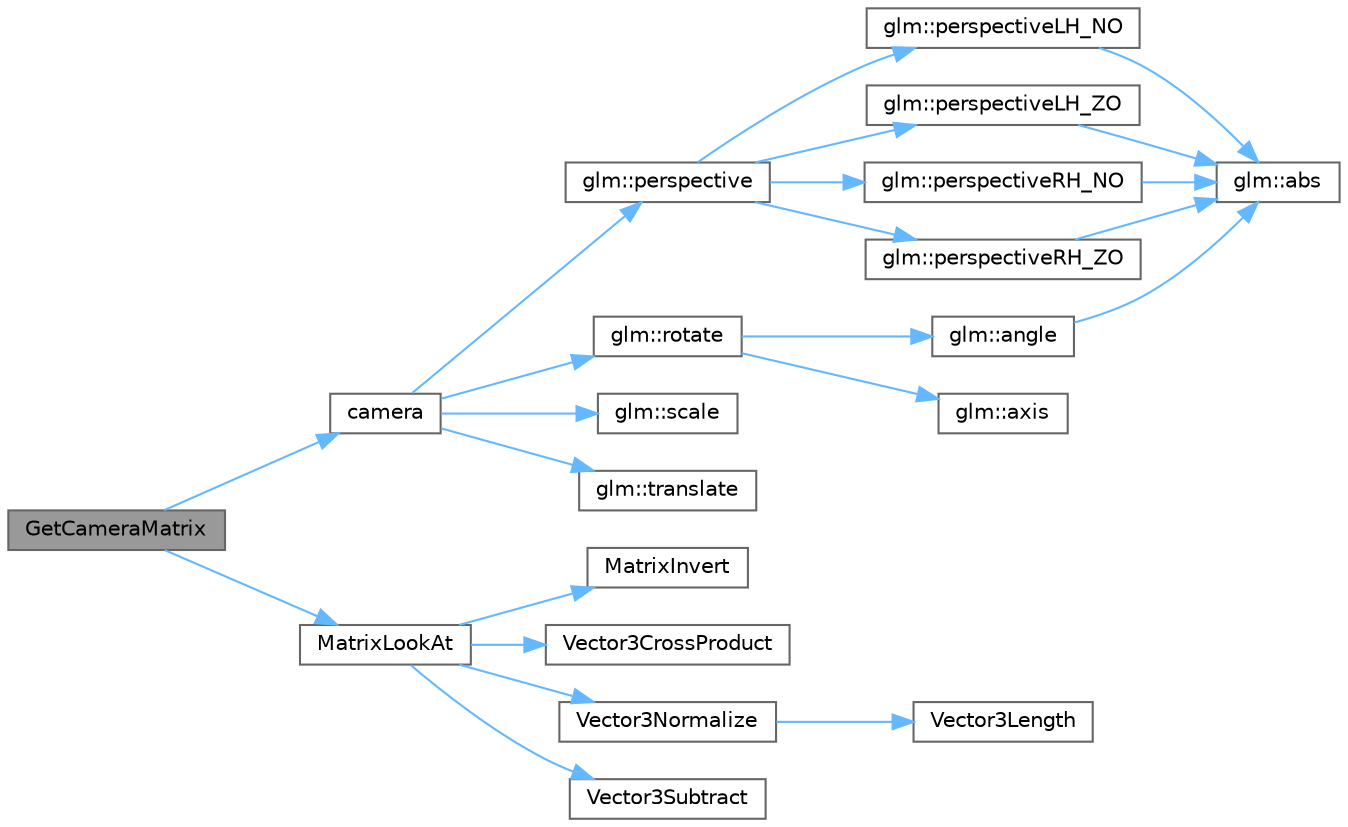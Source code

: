 digraph "GetCameraMatrix"
{
 // LATEX_PDF_SIZE
  bgcolor="transparent";
  edge [fontname=Helvetica,fontsize=10,labelfontname=Helvetica,labelfontsize=10];
  node [fontname=Helvetica,fontsize=10,shape=box,height=0.2,width=0.4];
  rankdir="LR";
  Node1 [id="Node000001",label="GetCameraMatrix",height=0.2,width=0.4,color="gray40", fillcolor="grey60", style="filled", fontcolor="black",tooltip=" "];
  Node1 -> Node2 [id="edge45_Node000001_Node000002",color="steelblue1",style="solid",tooltip=" "];
  Node2 [id="Node000002",label="camera",height=0.2,width=0.4,color="grey40", fillcolor="white", style="filled",URL="$_classes_2lib_2glm_2test_2cmake_2test__find__glm_8cpp.html#a8f389d10179adf56cc907127d615c000",tooltip=" "];
  Node2 -> Node3 [id="edge46_Node000002_Node000003",color="steelblue1",style="solid",tooltip=" "];
  Node3 [id="Node000003",label="glm::perspective",height=0.2,width=0.4,color="grey40", fillcolor="white", style="filled",URL="$group__ext__matrix__clip__space.html#ga9e13be491fd69a438c8fda440cf0156e",tooltip=" "];
  Node3 -> Node4 [id="edge47_Node000003_Node000004",color="steelblue1",style="solid",tooltip=" "];
  Node4 [id="Node000004",label="glm::perspectiveLH_NO",height=0.2,width=0.4,color="grey40", fillcolor="white", style="filled",URL="$group__ext__matrix__clip__space.html#gaaf666c22f31e443004f2192706ef4fdc",tooltip=" "];
  Node4 -> Node5 [id="edge48_Node000004_Node000005",color="steelblue1",style="solid",tooltip=" "];
  Node5 [id="Node000005",label="glm::abs",height=0.2,width=0.4,color="grey40", fillcolor="white", style="filled",URL="$group__core__func__common.html#ga439e60a72eadecfeda2df5449c613a64",tooltip=" "];
  Node3 -> Node6 [id="edge49_Node000003_Node000006",color="steelblue1",style="solid",tooltip=" "];
  Node6 [id="Node000006",label="glm::perspectiveLH_ZO",height=0.2,width=0.4,color="grey40", fillcolor="white", style="filled",URL="$group__ext__matrix__clip__space.html#ga947bfc6e136d0a6bc75b8a0fa10f568d",tooltip=" "];
  Node6 -> Node5 [id="edge50_Node000006_Node000005",color="steelblue1",style="solid",tooltip=" "];
  Node3 -> Node7 [id="edge51_Node000003_Node000007",color="steelblue1",style="solid",tooltip=" "];
  Node7 [id="Node000007",label="glm::perspectiveRH_NO",height=0.2,width=0.4,color="grey40", fillcolor="white", style="filled",URL="$group__ext__matrix__clip__space.html#ga68eacfaf3cbfbc7a5465a9a0e4701ce6",tooltip=" "];
  Node7 -> Node5 [id="edge52_Node000007_Node000005",color="steelblue1",style="solid",tooltip=" "];
  Node3 -> Node8 [id="edge53_Node000003_Node000008",color="steelblue1",style="solid",tooltip=" "];
  Node8 [id="Node000008",label="glm::perspectiveRH_ZO",height=0.2,width=0.4,color="grey40", fillcolor="white", style="filled",URL="$group__ext__matrix__clip__space.html#ga703204a33716e0eefc1a6ff383ab62ed",tooltip=" "];
  Node8 -> Node5 [id="edge54_Node000008_Node000005",color="steelblue1",style="solid",tooltip=" "];
  Node2 -> Node9 [id="edge55_Node000002_Node000009",color="steelblue1",style="solid",tooltip=" "];
  Node9 [id="Node000009",label="glm::rotate",height=0.2,width=0.4,color="grey40", fillcolor="white", style="filled",URL="$group__ext__matrix__transform.html#ga42613eb0c7deb5f5188fc159df6c8950",tooltip=" "];
  Node9 -> Node10 [id="edge56_Node000009_Node000010",color="steelblue1",style="solid",tooltip=" "];
  Node10 [id="Node000010",label="glm::angle",height=0.2,width=0.4,color="grey40", fillcolor="white", style="filled",URL="$group__ext__quaternion__trigonometric.html#ga8aa248b31d5ade470c87304df5eb7bd8",tooltip=" "];
  Node10 -> Node5 [id="edge57_Node000010_Node000005",color="steelblue1",style="solid",tooltip=" "];
  Node9 -> Node11 [id="edge58_Node000009_Node000011",color="steelblue1",style="solid",tooltip=" "];
  Node11 [id="Node000011",label="glm::axis",height=0.2,width=0.4,color="grey40", fillcolor="white", style="filled",URL="$group__ext__quaternion__trigonometric.html#gac2b65b953ea72827e172fc39035964a7",tooltip=" "];
  Node2 -> Node12 [id="edge59_Node000002_Node000012",color="steelblue1",style="solid",tooltip=" "];
  Node12 [id="Node000012",label="glm::scale",height=0.2,width=0.4,color="grey40", fillcolor="white", style="filled",URL="$group__ext__matrix__transform.html#gaae2f8b2080622b24b85e1096748599b6",tooltip=" "];
  Node2 -> Node13 [id="edge60_Node000002_Node000013",color="steelblue1",style="solid",tooltip=" "];
  Node13 [id="Node000013",label="glm::translate",height=0.2,width=0.4,color="grey40", fillcolor="white", style="filled",URL="$group__ext__matrix__transform.html#ga67d8473d6b293d1bb2b4eaf249795cab",tooltip=" "];
  Node1 -> Node14 [id="edge61_Node000001_Node000014",color="steelblue1",style="solid",tooltip=" "];
  Node14 [id="Node000014",label="MatrixLookAt",height=0.2,width=0.4,color="grey40", fillcolor="white", style="filled",URL="$_classes_2lib_2raylib_2src_2raymath_8h.html#aa5e02c87229c2497da3932b0e7340cd9",tooltip=" "];
  Node14 -> Node15 [id="edge62_Node000014_Node000015",color="steelblue1",style="solid",tooltip=" "];
  Node15 [id="Node000015",label="MatrixInvert",height=0.2,width=0.4,color="grey40", fillcolor="white", style="filled",URL="$_classes_2lib_2raylib_2src_2raymath_8h.html#a183096baaafa38f55e199d771aa30d25",tooltip=" "];
  Node14 -> Node16 [id="edge63_Node000014_Node000016",color="steelblue1",style="solid",tooltip=" "];
  Node16 [id="Node000016",label="Vector3CrossProduct",height=0.2,width=0.4,color="grey40", fillcolor="white", style="filled",URL="$_classes_2lib_2raylib_2src_2raymath_8h.html#a3bf0ab88b92ca0b1a80c570106e19ddb",tooltip=" "];
  Node14 -> Node17 [id="edge64_Node000014_Node000017",color="steelblue1",style="solid",tooltip=" "];
  Node17 [id="Node000017",label="Vector3Normalize",height=0.2,width=0.4,color="grey40", fillcolor="white", style="filled",URL="$_classes_2lib_2raylib_2src_2raymath_8h.html#ac5fa29124068e3254305bea68ec5da49",tooltip=" "];
  Node17 -> Node18 [id="edge65_Node000017_Node000018",color="steelblue1",style="solid",tooltip=" "];
  Node18 [id="Node000018",label="Vector3Length",height=0.2,width=0.4,color="grey40", fillcolor="white", style="filled",URL="$_classes_2lib_2raylib_2src_2raymath_8h.html#abda0658a26f2e98d1c07f1126e130e46",tooltip=" "];
  Node14 -> Node19 [id="edge66_Node000014_Node000019",color="steelblue1",style="solid",tooltip=" "];
  Node19 [id="Node000019",label="Vector3Subtract",height=0.2,width=0.4,color="grey40", fillcolor="white", style="filled",URL="$_classes_2lib_2raylib_2src_2raymath_8h.html#a62a5234e94fb75062e98c4733806fa0f",tooltip=" "];
}
